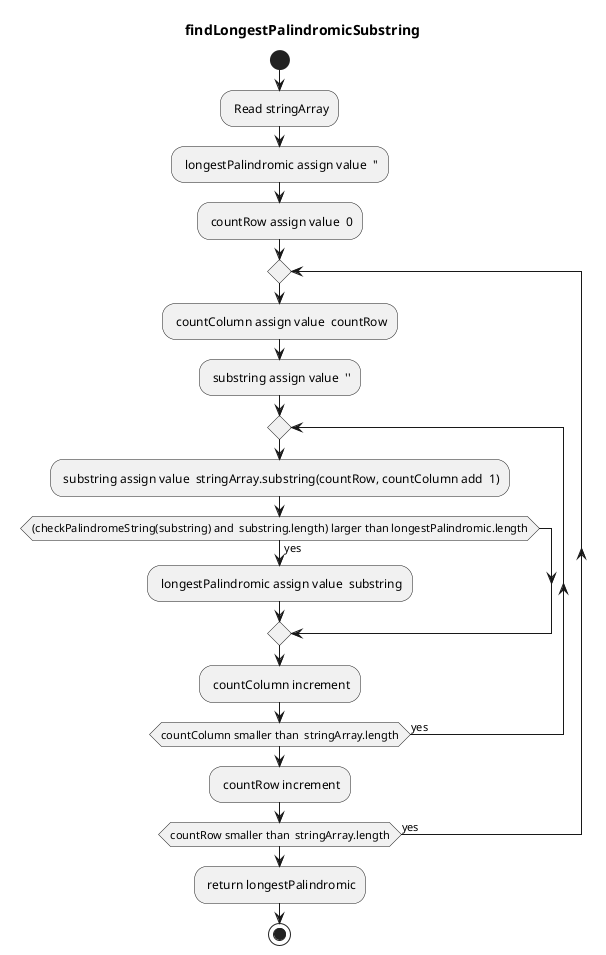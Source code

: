 @startuml 
title findLongestPalindromicSubstring
start
: Read stringArray;
: longestPalindromic assign value  '';
: countRow assign value  0;
repeat
  : countColumn assign value  countRow;
  : substring assign value  '';
  repeat
    : substring assign value  stringArray.substring(countRow, countColumn add  1);
    if((checkPalindromeString(substring) and  substring.length) larger than longestPalindromic.length) then (yes)
        : longestPalindromic assign value  substring;
    endif 
    : countColumn increment;
  repeat while (countColumn smaller than  stringArray.length) is (yes)
  : countRow increment;
repeat while (countRow smaller than  stringArray.length) is (yes)
: return longestPalindromic; 
stop
@enduml